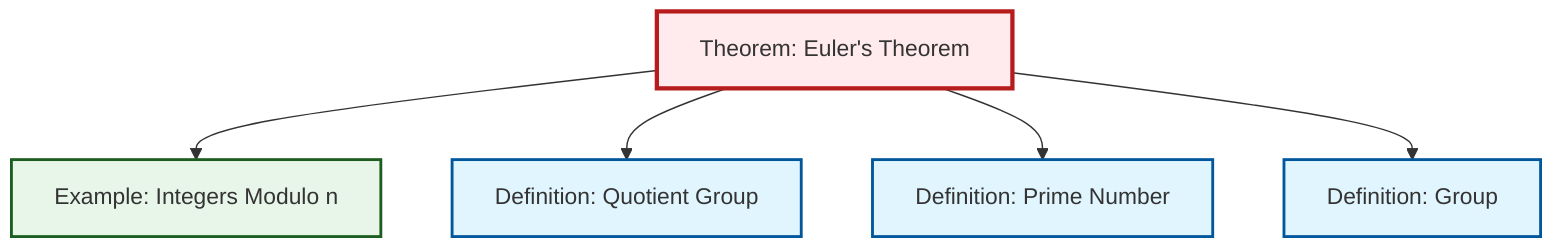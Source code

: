 graph TD
    classDef definition fill:#e1f5fe,stroke:#01579b,stroke-width:2px
    classDef theorem fill:#f3e5f5,stroke:#4a148c,stroke-width:2px
    classDef axiom fill:#fff3e0,stroke:#e65100,stroke-width:2px
    classDef example fill:#e8f5e9,stroke:#1b5e20,stroke-width:2px
    classDef current fill:#ffebee,stroke:#b71c1c,stroke-width:3px
    def-prime["Definition: Prime Number"]:::definition
    thm-euler["Theorem: Euler's Theorem"]:::theorem
    ex-quotient-integers-mod-n["Example: Integers Modulo n"]:::example
    def-quotient-group["Definition: Quotient Group"]:::definition
    def-group["Definition: Group"]:::definition
    thm-euler --> ex-quotient-integers-mod-n
    thm-euler --> def-quotient-group
    thm-euler --> def-prime
    thm-euler --> def-group
    class thm-euler current